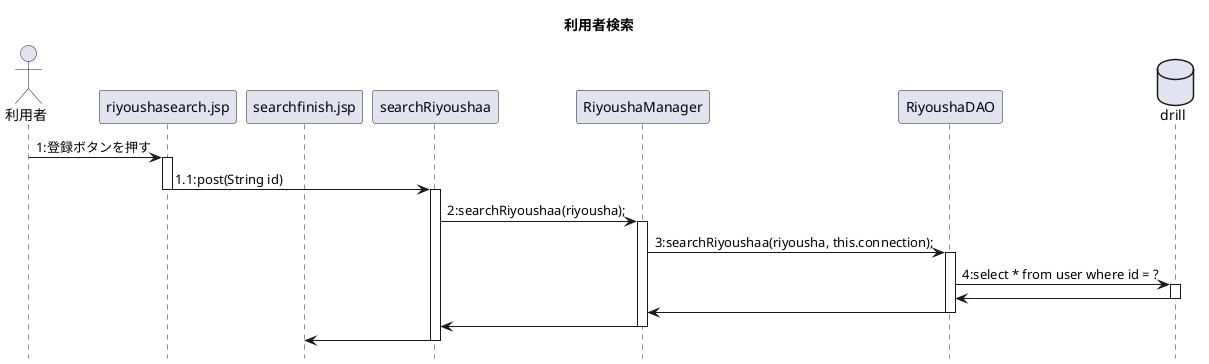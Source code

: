 @startuml .
title 利用者検索
hide footbox
'これで囲むとコメントをかけます'

'登場するオブジェクトを宣言 as でpuファイル上の略称を設定'
actor 利用者 as actor
participant riyoushasearch.jsp as start
participant searchfinish.jsp as finish
participant searchRiyoushaa as controller
participant RiyoushaManager as service
participant RiyoushaDAO as dao
database drill as informations

'やじるしを記述'
actor -> start : 1:登録ボタンを押す
'矢印の先端から四角をactivateで生成'
activate start

'矢印を発生'
start -> controller : 1.1:post(String id) 
'矢印の根本=四角の終了をdeactivateで記述'
deactivate start
activate controller


controller -> service : 2:searchRiyoushaa(riyousha);
activate service

'メソッド名はCamelCaseで基本書きます'
service -> dao : 3:searchRiyoushaa(riyousha, this.connection);
activate dao

dao -> informations : 4:select * from user where id = ?

activate informations
informations -> dao
deactivate informations
'戻りの場合はdeactivateが根本側になるのに注意'
dao -> service : 
deactivate dao

service -> controller : 
deactivate service


controller -> finish : 
deactivate controller


@enduml
Footer
© 2022 GitHub, Inc.
Footer navigation